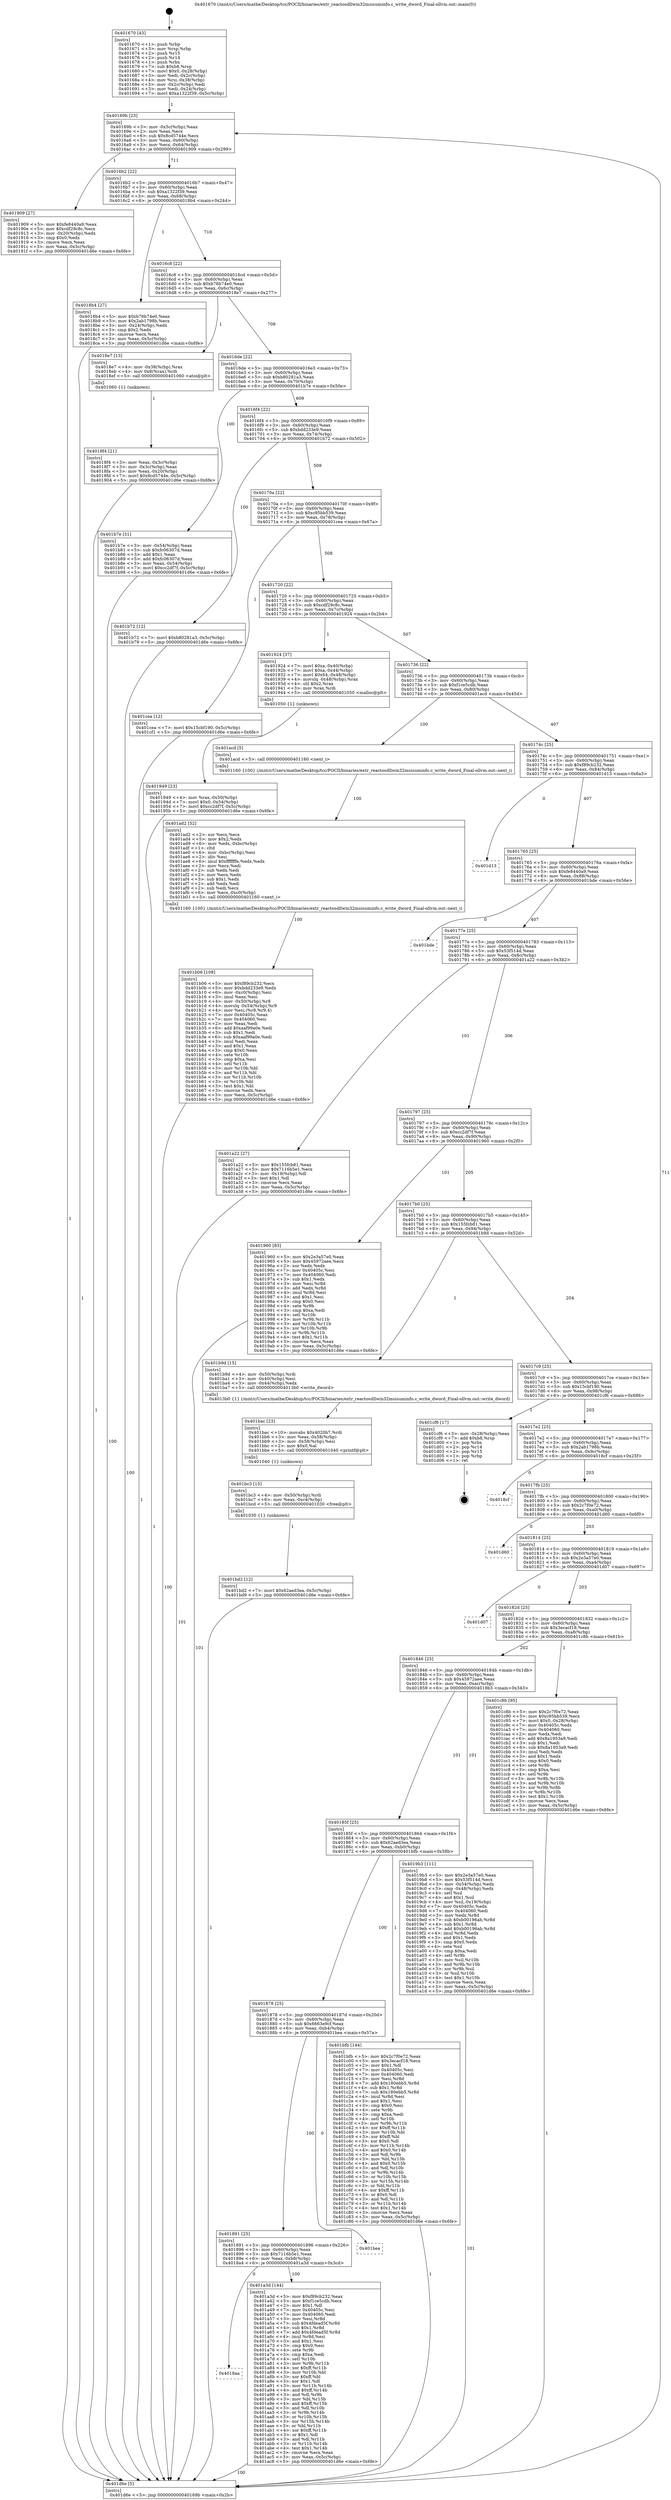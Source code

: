 digraph "0x401670" {
  label = "0x401670 (/mnt/c/Users/mathe/Desktop/tcc/POCII/binaries/extr_reactosdllwin32msisuminfo.c_write_dword_Final-ollvm.out::main(0))"
  labelloc = "t"
  node[shape=record]

  Entry [label="",width=0.3,height=0.3,shape=circle,fillcolor=black,style=filled]
  "0x40169b" [label="{
     0x40169b [23]\l
     | [instrs]\l
     &nbsp;&nbsp;0x40169b \<+3\>: mov -0x5c(%rbp),%eax\l
     &nbsp;&nbsp;0x40169e \<+2\>: mov %eax,%ecx\l
     &nbsp;&nbsp;0x4016a0 \<+6\>: sub $0x8cd5744e,%ecx\l
     &nbsp;&nbsp;0x4016a6 \<+3\>: mov %eax,-0x60(%rbp)\l
     &nbsp;&nbsp;0x4016a9 \<+3\>: mov %ecx,-0x64(%rbp)\l
     &nbsp;&nbsp;0x4016ac \<+6\>: je 0000000000401909 \<main+0x299\>\l
  }"]
  "0x401909" [label="{
     0x401909 [27]\l
     | [instrs]\l
     &nbsp;&nbsp;0x401909 \<+5\>: mov $0xfe8440a9,%eax\l
     &nbsp;&nbsp;0x40190e \<+5\>: mov $0xcdf29c8c,%ecx\l
     &nbsp;&nbsp;0x401913 \<+3\>: mov -0x20(%rbp),%edx\l
     &nbsp;&nbsp;0x401916 \<+3\>: cmp $0x0,%edx\l
     &nbsp;&nbsp;0x401919 \<+3\>: cmove %ecx,%eax\l
     &nbsp;&nbsp;0x40191c \<+3\>: mov %eax,-0x5c(%rbp)\l
     &nbsp;&nbsp;0x40191f \<+5\>: jmp 0000000000401d6e \<main+0x6fe\>\l
  }"]
  "0x4016b2" [label="{
     0x4016b2 [22]\l
     | [instrs]\l
     &nbsp;&nbsp;0x4016b2 \<+5\>: jmp 00000000004016b7 \<main+0x47\>\l
     &nbsp;&nbsp;0x4016b7 \<+3\>: mov -0x60(%rbp),%eax\l
     &nbsp;&nbsp;0x4016ba \<+5\>: sub $0xa1322f39,%eax\l
     &nbsp;&nbsp;0x4016bf \<+3\>: mov %eax,-0x68(%rbp)\l
     &nbsp;&nbsp;0x4016c2 \<+6\>: je 00000000004018b4 \<main+0x244\>\l
  }"]
  Exit [label="",width=0.3,height=0.3,shape=circle,fillcolor=black,style=filled,peripheries=2]
  "0x4018b4" [label="{
     0x4018b4 [27]\l
     | [instrs]\l
     &nbsp;&nbsp;0x4018b4 \<+5\>: mov $0xb76b74e0,%eax\l
     &nbsp;&nbsp;0x4018b9 \<+5\>: mov $0x2ab1798b,%ecx\l
     &nbsp;&nbsp;0x4018be \<+3\>: mov -0x24(%rbp),%edx\l
     &nbsp;&nbsp;0x4018c1 \<+3\>: cmp $0x2,%edx\l
     &nbsp;&nbsp;0x4018c4 \<+3\>: cmovne %ecx,%eax\l
     &nbsp;&nbsp;0x4018c7 \<+3\>: mov %eax,-0x5c(%rbp)\l
     &nbsp;&nbsp;0x4018ca \<+5\>: jmp 0000000000401d6e \<main+0x6fe\>\l
  }"]
  "0x4016c8" [label="{
     0x4016c8 [22]\l
     | [instrs]\l
     &nbsp;&nbsp;0x4016c8 \<+5\>: jmp 00000000004016cd \<main+0x5d\>\l
     &nbsp;&nbsp;0x4016cd \<+3\>: mov -0x60(%rbp),%eax\l
     &nbsp;&nbsp;0x4016d0 \<+5\>: sub $0xb76b74e0,%eax\l
     &nbsp;&nbsp;0x4016d5 \<+3\>: mov %eax,-0x6c(%rbp)\l
     &nbsp;&nbsp;0x4016d8 \<+6\>: je 00000000004018e7 \<main+0x277\>\l
  }"]
  "0x401d6e" [label="{
     0x401d6e [5]\l
     | [instrs]\l
     &nbsp;&nbsp;0x401d6e \<+5\>: jmp 000000000040169b \<main+0x2b\>\l
  }"]
  "0x401670" [label="{
     0x401670 [43]\l
     | [instrs]\l
     &nbsp;&nbsp;0x401670 \<+1\>: push %rbp\l
     &nbsp;&nbsp;0x401671 \<+3\>: mov %rsp,%rbp\l
     &nbsp;&nbsp;0x401674 \<+2\>: push %r15\l
     &nbsp;&nbsp;0x401676 \<+2\>: push %r14\l
     &nbsp;&nbsp;0x401678 \<+1\>: push %rbx\l
     &nbsp;&nbsp;0x401679 \<+7\>: sub $0xb8,%rsp\l
     &nbsp;&nbsp;0x401680 \<+7\>: movl $0x0,-0x28(%rbp)\l
     &nbsp;&nbsp;0x401687 \<+3\>: mov %edi,-0x2c(%rbp)\l
     &nbsp;&nbsp;0x40168a \<+4\>: mov %rsi,-0x38(%rbp)\l
     &nbsp;&nbsp;0x40168e \<+3\>: mov -0x2c(%rbp),%edi\l
     &nbsp;&nbsp;0x401691 \<+3\>: mov %edi,-0x24(%rbp)\l
     &nbsp;&nbsp;0x401694 \<+7\>: movl $0xa1322f39,-0x5c(%rbp)\l
  }"]
  "0x401bd2" [label="{
     0x401bd2 [12]\l
     | [instrs]\l
     &nbsp;&nbsp;0x401bd2 \<+7\>: movl $0x62aed3ea,-0x5c(%rbp)\l
     &nbsp;&nbsp;0x401bd9 \<+5\>: jmp 0000000000401d6e \<main+0x6fe\>\l
  }"]
  "0x4018e7" [label="{
     0x4018e7 [13]\l
     | [instrs]\l
     &nbsp;&nbsp;0x4018e7 \<+4\>: mov -0x38(%rbp),%rax\l
     &nbsp;&nbsp;0x4018eb \<+4\>: mov 0x8(%rax),%rdi\l
     &nbsp;&nbsp;0x4018ef \<+5\>: call 0000000000401060 \<atoi@plt\>\l
     | [calls]\l
     &nbsp;&nbsp;0x401060 \{1\} (unknown)\l
  }"]
  "0x4016de" [label="{
     0x4016de [22]\l
     | [instrs]\l
     &nbsp;&nbsp;0x4016de \<+5\>: jmp 00000000004016e3 \<main+0x73\>\l
     &nbsp;&nbsp;0x4016e3 \<+3\>: mov -0x60(%rbp),%eax\l
     &nbsp;&nbsp;0x4016e6 \<+5\>: sub $0xb80281a3,%eax\l
     &nbsp;&nbsp;0x4016eb \<+3\>: mov %eax,-0x70(%rbp)\l
     &nbsp;&nbsp;0x4016ee \<+6\>: je 0000000000401b7e \<main+0x50e\>\l
  }"]
  "0x4018f4" [label="{
     0x4018f4 [21]\l
     | [instrs]\l
     &nbsp;&nbsp;0x4018f4 \<+3\>: mov %eax,-0x3c(%rbp)\l
     &nbsp;&nbsp;0x4018f7 \<+3\>: mov -0x3c(%rbp),%eax\l
     &nbsp;&nbsp;0x4018fa \<+3\>: mov %eax,-0x20(%rbp)\l
     &nbsp;&nbsp;0x4018fd \<+7\>: movl $0x8cd5744e,-0x5c(%rbp)\l
     &nbsp;&nbsp;0x401904 \<+5\>: jmp 0000000000401d6e \<main+0x6fe\>\l
  }"]
  "0x401bc3" [label="{
     0x401bc3 [15]\l
     | [instrs]\l
     &nbsp;&nbsp;0x401bc3 \<+4\>: mov -0x50(%rbp),%rdi\l
     &nbsp;&nbsp;0x401bc7 \<+6\>: mov %eax,-0xc4(%rbp)\l
     &nbsp;&nbsp;0x401bcd \<+5\>: call 0000000000401030 \<free@plt\>\l
     | [calls]\l
     &nbsp;&nbsp;0x401030 \{1\} (unknown)\l
  }"]
  "0x401b7e" [label="{
     0x401b7e [31]\l
     | [instrs]\l
     &nbsp;&nbsp;0x401b7e \<+3\>: mov -0x54(%rbp),%eax\l
     &nbsp;&nbsp;0x401b81 \<+5\>: sub $0xfc06307d,%eax\l
     &nbsp;&nbsp;0x401b86 \<+3\>: add $0x1,%eax\l
     &nbsp;&nbsp;0x401b89 \<+5\>: add $0xfc06307d,%eax\l
     &nbsp;&nbsp;0x401b8e \<+3\>: mov %eax,-0x54(%rbp)\l
     &nbsp;&nbsp;0x401b91 \<+7\>: movl $0xcc2df7f,-0x5c(%rbp)\l
     &nbsp;&nbsp;0x401b98 \<+5\>: jmp 0000000000401d6e \<main+0x6fe\>\l
  }"]
  "0x4016f4" [label="{
     0x4016f4 [22]\l
     | [instrs]\l
     &nbsp;&nbsp;0x4016f4 \<+5\>: jmp 00000000004016f9 \<main+0x89\>\l
     &nbsp;&nbsp;0x4016f9 \<+3\>: mov -0x60(%rbp),%eax\l
     &nbsp;&nbsp;0x4016fc \<+5\>: sub $0xbdd233e9,%eax\l
     &nbsp;&nbsp;0x401701 \<+3\>: mov %eax,-0x74(%rbp)\l
     &nbsp;&nbsp;0x401704 \<+6\>: je 0000000000401b72 \<main+0x502\>\l
  }"]
  "0x401bac" [label="{
     0x401bac [23]\l
     | [instrs]\l
     &nbsp;&nbsp;0x401bac \<+10\>: movabs $0x4020b7,%rdi\l
     &nbsp;&nbsp;0x401bb6 \<+3\>: mov %eax,-0x58(%rbp)\l
     &nbsp;&nbsp;0x401bb9 \<+3\>: mov -0x58(%rbp),%esi\l
     &nbsp;&nbsp;0x401bbc \<+2\>: mov $0x0,%al\l
     &nbsp;&nbsp;0x401bbe \<+5\>: call 0000000000401040 \<printf@plt\>\l
     | [calls]\l
     &nbsp;&nbsp;0x401040 \{1\} (unknown)\l
  }"]
  "0x401b72" [label="{
     0x401b72 [12]\l
     | [instrs]\l
     &nbsp;&nbsp;0x401b72 \<+7\>: movl $0xb80281a3,-0x5c(%rbp)\l
     &nbsp;&nbsp;0x401b79 \<+5\>: jmp 0000000000401d6e \<main+0x6fe\>\l
  }"]
  "0x40170a" [label="{
     0x40170a [22]\l
     | [instrs]\l
     &nbsp;&nbsp;0x40170a \<+5\>: jmp 000000000040170f \<main+0x9f\>\l
     &nbsp;&nbsp;0x40170f \<+3\>: mov -0x60(%rbp),%eax\l
     &nbsp;&nbsp;0x401712 \<+5\>: sub $0xc95bb539,%eax\l
     &nbsp;&nbsp;0x401717 \<+3\>: mov %eax,-0x78(%rbp)\l
     &nbsp;&nbsp;0x40171a \<+6\>: je 0000000000401cea \<main+0x67a\>\l
  }"]
  "0x401b06" [label="{
     0x401b06 [108]\l
     | [instrs]\l
     &nbsp;&nbsp;0x401b06 \<+5\>: mov $0xf89cb232,%ecx\l
     &nbsp;&nbsp;0x401b0b \<+5\>: mov $0xbdd233e9,%edx\l
     &nbsp;&nbsp;0x401b10 \<+6\>: mov -0xc0(%rbp),%esi\l
     &nbsp;&nbsp;0x401b16 \<+3\>: imul %eax,%esi\l
     &nbsp;&nbsp;0x401b19 \<+4\>: mov -0x50(%rbp),%r8\l
     &nbsp;&nbsp;0x401b1d \<+4\>: movslq -0x54(%rbp),%r9\l
     &nbsp;&nbsp;0x401b21 \<+4\>: mov %esi,(%r8,%r9,4)\l
     &nbsp;&nbsp;0x401b25 \<+7\>: mov 0x40405c,%eax\l
     &nbsp;&nbsp;0x401b2c \<+7\>: mov 0x404060,%esi\l
     &nbsp;&nbsp;0x401b33 \<+2\>: mov %eax,%edi\l
     &nbsp;&nbsp;0x401b35 \<+6\>: add $0xaaf99a0e,%edi\l
     &nbsp;&nbsp;0x401b3b \<+3\>: sub $0x1,%edi\l
     &nbsp;&nbsp;0x401b3e \<+6\>: sub $0xaaf99a0e,%edi\l
     &nbsp;&nbsp;0x401b44 \<+3\>: imul %edi,%eax\l
     &nbsp;&nbsp;0x401b47 \<+3\>: and $0x1,%eax\l
     &nbsp;&nbsp;0x401b4a \<+3\>: cmp $0x0,%eax\l
     &nbsp;&nbsp;0x401b4d \<+4\>: sete %r10b\l
     &nbsp;&nbsp;0x401b51 \<+3\>: cmp $0xa,%esi\l
     &nbsp;&nbsp;0x401b54 \<+4\>: setl %r11b\l
     &nbsp;&nbsp;0x401b58 \<+3\>: mov %r10b,%bl\l
     &nbsp;&nbsp;0x401b5b \<+3\>: and %r11b,%bl\l
     &nbsp;&nbsp;0x401b5e \<+3\>: xor %r11b,%r10b\l
     &nbsp;&nbsp;0x401b61 \<+3\>: or %r10b,%bl\l
     &nbsp;&nbsp;0x401b64 \<+3\>: test $0x1,%bl\l
     &nbsp;&nbsp;0x401b67 \<+3\>: cmovne %edx,%ecx\l
     &nbsp;&nbsp;0x401b6a \<+3\>: mov %ecx,-0x5c(%rbp)\l
     &nbsp;&nbsp;0x401b6d \<+5\>: jmp 0000000000401d6e \<main+0x6fe\>\l
  }"]
  "0x401cea" [label="{
     0x401cea [12]\l
     | [instrs]\l
     &nbsp;&nbsp;0x401cea \<+7\>: movl $0x15cbf190,-0x5c(%rbp)\l
     &nbsp;&nbsp;0x401cf1 \<+5\>: jmp 0000000000401d6e \<main+0x6fe\>\l
  }"]
  "0x401720" [label="{
     0x401720 [22]\l
     | [instrs]\l
     &nbsp;&nbsp;0x401720 \<+5\>: jmp 0000000000401725 \<main+0xb5\>\l
     &nbsp;&nbsp;0x401725 \<+3\>: mov -0x60(%rbp),%eax\l
     &nbsp;&nbsp;0x401728 \<+5\>: sub $0xcdf29c8c,%eax\l
     &nbsp;&nbsp;0x40172d \<+3\>: mov %eax,-0x7c(%rbp)\l
     &nbsp;&nbsp;0x401730 \<+6\>: je 0000000000401924 \<main+0x2b4\>\l
  }"]
  "0x401ad2" [label="{
     0x401ad2 [52]\l
     | [instrs]\l
     &nbsp;&nbsp;0x401ad2 \<+2\>: xor %ecx,%ecx\l
     &nbsp;&nbsp;0x401ad4 \<+5\>: mov $0x2,%edx\l
     &nbsp;&nbsp;0x401ad9 \<+6\>: mov %edx,-0xbc(%rbp)\l
     &nbsp;&nbsp;0x401adf \<+1\>: cltd\l
     &nbsp;&nbsp;0x401ae0 \<+6\>: mov -0xbc(%rbp),%esi\l
     &nbsp;&nbsp;0x401ae6 \<+2\>: idiv %esi\l
     &nbsp;&nbsp;0x401ae8 \<+6\>: imul $0xfffffffe,%edx,%edx\l
     &nbsp;&nbsp;0x401aee \<+2\>: mov %ecx,%edi\l
     &nbsp;&nbsp;0x401af0 \<+2\>: sub %edx,%edi\l
     &nbsp;&nbsp;0x401af2 \<+2\>: mov %ecx,%edx\l
     &nbsp;&nbsp;0x401af4 \<+3\>: sub $0x1,%edx\l
     &nbsp;&nbsp;0x401af7 \<+2\>: add %edx,%edi\l
     &nbsp;&nbsp;0x401af9 \<+2\>: sub %edi,%ecx\l
     &nbsp;&nbsp;0x401afb \<+6\>: mov %ecx,-0xc0(%rbp)\l
     &nbsp;&nbsp;0x401b01 \<+5\>: call 0000000000401160 \<next_i\>\l
     | [calls]\l
     &nbsp;&nbsp;0x401160 \{100\} (/mnt/c/Users/mathe/Desktop/tcc/POCII/binaries/extr_reactosdllwin32msisuminfo.c_write_dword_Final-ollvm.out::next_i)\l
  }"]
  "0x401924" [label="{
     0x401924 [37]\l
     | [instrs]\l
     &nbsp;&nbsp;0x401924 \<+7\>: movl $0xa,-0x40(%rbp)\l
     &nbsp;&nbsp;0x40192b \<+7\>: movl $0xa,-0x44(%rbp)\l
     &nbsp;&nbsp;0x401932 \<+7\>: movl $0x64,-0x48(%rbp)\l
     &nbsp;&nbsp;0x401939 \<+4\>: movslq -0x48(%rbp),%rax\l
     &nbsp;&nbsp;0x40193d \<+4\>: shl $0x2,%rax\l
     &nbsp;&nbsp;0x401941 \<+3\>: mov %rax,%rdi\l
     &nbsp;&nbsp;0x401944 \<+5\>: call 0000000000401050 \<malloc@plt\>\l
     | [calls]\l
     &nbsp;&nbsp;0x401050 \{1\} (unknown)\l
  }"]
  "0x401736" [label="{
     0x401736 [22]\l
     | [instrs]\l
     &nbsp;&nbsp;0x401736 \<+5\>: jmp 000000000040173b \<main+0xcb\>\l
     &nbsp;&nbsp;0x40173b \<+3\>: mov -0x60(%rbp),%eax\l
     &nbsp;&nbsp;0x40173e \<+5\>: sub $0xf1ce5cdb,%eax\l
     &nbsp;&nbsp;0x401743 \<+3\>: mov %eax,-0x80(%rbp)\l
     &nbsp;&nbsp;0x401746 \<+6\>: je 0000000000401acd \<main+0x45d\>\l
  }"]
  "0x401949" [label="{
     0x401949 [23]\l
     | [instrs]\l
     &nbsp;&nbsp;0x401949 \<+4\>: mov %rax,-0x50(%rbp)\l
     &nbsp;&nbsp;0x40194d \<+7\>: movl $0x0,-0x54(%rbp)\l
     &nbsp;&nbsp;0x401954 \<+7\>: movl $0xcc2df7f,-0x5c(%rbp)\l
     &nbsp;&nbsp;0x40195b \<+5\>: jmp 0000000000401d6e \<main+0x6fe\>\l
  }"]
  "0x4018aa" [label="{
     0x4018aa\l
  }", style=dashed]
  "0x401acd" [label="{
     0x401acd [5]\l
     | [instrs]\l
     &nbsp;&nbsp;0x401acd \<+5\>: call 0000000000401160 \<next_i\>\l
     | [calls]\l
     &nbsp;&nbsp;0x401160 \{100\} (/mnt/c/Users/mathe/Desktop/tcc/POCII/binaries/extr_reactosdllwin32msisuminfo.c_write_dword_Final-ollvm.out::next_i)\l
  }"]
  "0x40174c" [label="{
     0x40174c [25]\l
     | [instrs]\l
     &nbsp;&nbsp;0x40174c \<+5\>: jmp 0000000000401751 \<main+0xe1\>\l
     &nbsp;&nbsp;0x401751 \<+3\>: mov -0x60(%rbp),%eax\l
     &nbsp;&nbsp;0x401754 \<+5\>: sub $0xf89cb232,%eax\l
     &nbsp;&nbsp;0x401759 \<+6\>: mov %eax,-0x84(%rbp)\l
     &nbsp;&nbsp;0x40175f \<+6\>: je 0000000000401d13 \<main+0x6a3\>\l
  }"]
  "0x401a3d" [label="{
     0x401a3d [144]\l
     | [instrs]\l
     &nbsp;&nbsp;0x401a3d \<+5\>: mov $0xf89cb232,%eax\l
     &nbsp;&nbsp;0x401a42 \<+5\>: mov $0xf1ce5cdb,%ecx\l
     &nbsp;&nbsp;0x401a47 \<+2\>: mov $0x1,%dl\l
     &nbsp;&nbsp;0x401a49 \<+7\>: mov 0x40405c,%esi\l
     &nbsp;&nbsp;0x401a50 \<+7\>: mov 0x404060,%edi\l
     &nbsp;&nbsp;0x401a57 \<+3\>: mov %esi,%r8d\l
     &nbsp;&nbsp;0x401a5a \<+7\>: sub $0x4fdead5f,%r8d\l
     &nbsp;&nbsp;0x401a61 \<+4\>: sub $0x1,%r8d\l
     &nbsp;&nbsp;0x401a65 \<+7\>: add $0x4fdead5f,%r8d\l
     &nbsp;&nbsp;0x401a6c \<+4\>: imul %r8d,%esi\l
     &nbsp;&nbsp;0x401a70 \<+3\>: and $0x1,%esi\l
     &nbsp;&nbsp;0x401a73 \<+3\>: cmp $0x0,%esi\l
     &nbsp;&nbsp;0x401a76 \<+4\>: sete %r9b\l
     &nbsp;&nbsp;0x401a7a \<+3\>: cmp $0xa,%edi\l
     &nbsp;&nbsp;0x401a7d \<+4\>: setl %r10b\l
     &nbsp;&nbsp;0x401a81 \<+3\>: mov %r9b,%r11b\l
     &nbsp;&nbsp;0x401a84 \<+4\>: xor $0xff,%r11b\l
     &nbsp;&nbsp;0x401a88 \<+3\>: mov %r10b,%bl\l
     &nbsp;&nbsp;0x401a8b \<+3\>: xor $0xff,%bl\l
     &nbsp;&nbsp;0x401a8e \<+3\>: xor $0x1,%dl\l
     &nbsp;&nbsp;0x401a91 \<+3\>: mov %r11b,%r14b\l
     &nbsp;&nbsp;0x401a94 \<+4\>: and $0xff,%r14b\l
     &nbsp;&nbsp;0x401a98 \<+3\>: and %dl,%r9b\l
     &nbsp;&nbsp;0x401a9b \<+3\>: mov %bl,%r15b\l
     &nbsp;&nbsp;0x401a9e \<+4\>: and $0xff,%r15b\l
     &nbsp;&nbsp;0x401aa2 \<+3\>: and %dl,%r10b\l
     &nbsp;&nbsp;0x401aa5 \<+3\>: or %r9b,%r14b\l
     &nbsp;&nbsp;0x401aa8 \<+3\>: or %r10b,%r15b\l
     &nbsp;&nbsp;0x401aab \<+3\>: xor %r15b,%r14b\l
     &nbsp;&nbsp;0x401aae \<+3\>: or %bl,%r11b\l
     &nbsp;&nbsp;0x401ab1 \<+4\>: xor $0xff,%r11b\l
     &nbsp;&nbsp;0x401ab5 \<+3\>: or $0x1,%dl\l
     &nbsp;&nbsp;0x401ab8 \<+3\>: and %dl,%r11b\l
     &nbsp;&nbsp;0x401abb \<+3\>: or %r11b,%r14b\l
     &nbsp;&nbsp;0x401abe \<+4\>: test $0x1,%r14b\l
     &nbsp;&nbsp;0x401ac2 \<+3\>: cmovne %ecx,%eax\l
     &nbsp;&nbsp;0x401ac5 \<+3\>: mov %eax,-0x5c(%rbp)\l
     &nbsp;&nbsp;0x401ac8 \<+5\>: jmp 0000000000401d6e \<main+0x6fe\>\l
  }"]
  "0x401d13" [label="{
     0x401d13\l
  }", style=dashed]
  "0x401765" [label="{
     0x401765 [25]\l
     | [instrs]\l
     &nbsp;&nbsp;0x401765 \<+5\>: jmp 000000000040176a \<main+0xfa\>\l
     &nbsp;&nbsp;0x40176a \<+3\>: mov -0x60(%rbp),%eax\l
     &nbsp;&nbsp;0x40176d \<+5\>: sub $0xfe8440a9,%eax\l
     &nbsp;&nbsp;0x401772 \<+6\>: mov %eax,-0x88(%rbp)\l
     &nbsp;&nbsp;0x401778 \<+6\>: je 0000000000401bde \<main+0x56e\>\l
  }"]
  "0x401891" [label="{
     0x401891 [25]\l
     | [instrs]\l
     &nbsp;&nbsp;0x401891 \<+5\>: jmp 0000000000401896 \<main+0x226\>\l
     &nbsp;&nbsp;0x401896 \<+3\>: mov -0x60(%rbp),%eax\l
     &nbsp;&nbsp;0x401899 \<+5\>: sub $0x7116b5e1,%eax\l
     &nbsp;&nbsp;0x40189e \<+6\>: mov %eax,-0xb8(%rbp)\l
     &nbsp;&nbsp;0x4018a4 \<+6\>: je 0000000000401a3d \<main+0x3cd\>\l
  }"]
  "0x401bde" [label="{
     0x401bde\l
  }", style=dashed]
  "0x40177e" [label="{
     0x40177e [25]\l
     | [instrs]\l
     &nbsp;&nbsp;0x40177e \<+5\>: jmp 0000000000401783 \<main+0x113\>\l
     &nbsp;&nbsp;0x401783 \<+3\>: mov -0x60(%rbp),%eax\l
     &nbsp;&nbsp;0x401786 \<+5\>: sub $0x53f514d,%eax\l
     &nbsp;&nbsp;0x40178b \<+6\>: mov %eax,-0x8c(%rbp)\l
     &nbsp;&nbsp;0x401791 \<+6\>: je 0000000000401a22 \<main+0x3b2\>\l
  }"]
  "0x401bea" [label="{
     0x401bea\l
  }", style=dashed]
  "0x401a22" [label="{
     0x401a22 [27]\l
     | [instrs]\l
     &nbsp;&nbsp;0x401a22 \<+5\>: mov $0x155fcb81,%eax\l
     &nbsp;&nbsp;0x401a27 \<+5\>: mov $0x7116b5e1,%ecx\l
     &nbsp;&nbsp;0x401a2c \<+3\>: mov -0x19(%rbp),%dl\l
     &nbsp;&nbsp;0x401a2f \<+3\>: test $0x1,%dl\l
     &nbsp;&nbsp;0x401a32 \<+3\>: cmovne %ecx,%eax\l
     &nbsp;&nbsp;0x401a35 \<+3\>: mov %eax,-0x5c(%rbp)\l
     &nbsp;&nbsp;0x401a38 \<+5\>: jmp 0000000000401d6e \<main+0x6fe\>\l
  }"]
  "0x401797" [label="{
     0x401797 [25]\l
     | [instrs]\l
     &nbsp;&nbsp;0x401797 \<+5\>: jmp 000000000040179c \<main+0x12c\>\l
     &nbsp;&nbsp;0x40179c \<+3\>: mov -0x60(%rbp),%eax\l
     &nbsp;&nbsp;0x40179f \<+5\>: sub $0xcc2df7f,%eax\l
     &nbsp;&nbsp;0x4017a4 \<+6\>: mov %eax,-0x90(%rbp)\l
     &nbsp;&nbsp;0x4017aa \<+6\>: je 0000000000401960 \<main+0x2f0\>\l
  }"]
  "0x401878" [label="{
     0x401878 [25]\l
     | [instrs]\l
     &nbsp;&nbsp;0x401878 \<+5\>: jmp 000000000040187d \<main+0x20d\>\l
     &nbsp;&nbsp;0x40187d \<+3\>: mov -0x60(%rbp),%eax\l
     &nbsp;&nbsp;0x401880 \<+5\>: sub $0x6663e9cf,%eax\l
     &nbsp;&nbsp;0x401885 \<+6\>: mov %eax,-0xb4(%rbp)\l
     &nbsp;&nbsp;0x40188b \<+6\>: je 0000000000401bea \<main+0x57a\>\l
  }"]
  "0x401960" [label="{
     0x401960 [83]\l
     | [instrs]\l
     &nbsp;&nbsp;0x401960 \<+5\>: mov $0x2e3a57e0,%eax\l
     &nbsp;&nbsp;0x401965 \<+5\>: mov $0x45972aee,%ecx\l
     &nbsp;&nbsp;0x40196a \<+2\>: xor %edx,%edx\l
     &nbsp;&nbsp;0x40196c \<+7\>: mov 0x40405c,%esi\l
     &nbsp;&nbsp;0x401973 \<+7\>: mov 0x404060,%edi\l
     &nbsp;&nbsp;0x40197a \<+3\>: sub $0x1,%edx\l
     &nbsp;&nbsp;0x40197d \<+3\>: mov %esi,%r8d\l
     &nbsp;&nbsp;0x401980 \<+3\>: add %edx,%r8d\l
     &nbsp;&nbsp;0x401983 \<+4\>: imul %r8d,%esi\l
     &nbsp;&nbsp;0x401987 \<+3\>: and $0x1,%esi\l
     &nbsp;&nbsp;0x40198a \<+3\>: cmp $0x0,%esi\l
     &nbsp;&nbsp;0x40198d \<+4\>: sete %r9b\l
     &nbsp;&nbsp;0x401991 \<+3\>: cmp $0xa,%edi\l
     &nbsp;&nbsp;0x401994 \<+4\>: setl %r10b\l
     &nbsp;&nbsp;0x401998 \<+3\>: mov %r9b,%r11b\l
     &nbsp;&nbsp;0x40199b \<+3\>: and %r10b,%r11b\l
     &nbsp;&nbsp;0x40199e \<+3\>: xor %r10b,%r9b\l
     &nbsp;&nbsp;0x4019a1 \<+3\>: or %r9b,%r11b\l
     &nbsp;&nbsp;0x4019a4 \<+4\>: test $0x1,%r11b\l
     &nbsp;&nbsp;0x4019a8 \<+3\>: cmovne %ecx,%eax\l
     &nbsp;&nbsp;0x4019ab \<+3\>: mov %eax,-0x5c(%rbp)\l
     &nbsp;&nbsp;0x4019ae \<+5\>: jmp 0000000000401d6e \<main+0x6fe\>\l
  }"]
  "0x4017b0" [label="{
     0x4017b0 [25]\l
     | [instrs]\l
     &nbsp;&nbsp;0x4017b0 \<+5\>: jmp 00000000004017b5 \<main+0x145\>\l
     &nbsp;&nbsp;0x4017b5 \<+3\>: mov -0x60(%rbp),%eax\l
     &nbsp;&nbsp;0x4017b8 \<+5\>: sub $0x155fcb81,%eax\l
     &nbsp;&nbsp;0x4017bd \<+6\>: mov %eax,-0x94(%rbp)\l
     &nbsp;&nbsp;0x4017c3 \<+6\>: je 0000000000401b9d \<main+0x52d\>\l
  }"]
  "0x401bfb" [label="{
     0x401bfb [144]\l
     | [instrs]\l
     &nbsp;&nbsp;0x401bfb \<+5\>: mov $0x2c7f0e72,%eax\l
     &nbsp;&nbsp;0x401c00 \<+5\>: mov $0x3ecacf18,%ecx\l
     &nbsp;&nbsp;0x401c05 \<+2\>: mov $0x1,%dl\l
     &nbsp;&nbsp;0x401c07 \<+7\>: mov 0x40405c,%esi\l
     &nbsp;&nbsp;0x401c0e \<+7\>: mov 0x404060,%edi\l
     &nbsp;&nbsp;0x401c15 \<+3\>: mov %esi,%r8d\l
     &nbsp;&nbsp;0x401c18 \<+7\>: add $0x180ebb5,%r8d\l
     &nbsp;&nbsp;0x401c1f \<+4\>: sub $0x1,%r8d\l
     &nbsp;&nbsp;0x401c23 \<+7\>: sub $0x180ebb5,%r8d\l
     &nbsp;&nbsp;0x401c2a \<+4\>: imul %r8d,%esi\l
     &nbsp;&nbsp;0x401c2e \<+3\>: and $0x1,%esi\l
     &nbsp;&nbsp;0x401c31 \<+3\>: cmp $0x0,%esi\l
     &nbsp;&nbsp;0x401c34 \<+4\>: sete %r9b\l
     &nbsp;&nbsp;0x401c38 \<+3\>: cmp $0xa,%edi\l
     &nbsp;&nbsp;0x401c3b \<+4\>: setl %r10b\l
     &nbsp;&nbsp;0x401c3f \<+3\>: mov %r9b,%r11b\l
     &nbsp;&nbsp;0x401c42 \<+4\>: xor $0xff,%r11b\l
     &nbsp;&nbsp;0x401c46 \<+3\>: mov %r10b,%bl\l
     &nbsp;&nbsp;0x401c49 \<+3\>: xor $0xff,%bl\l
     &nbsp;&nbsp;0x401c4c \<+3\>: xor $0x0,%dl\l
     &nbsp;&nbsp;0x401c4f \<+3\>: mov %r11b,%r14b\l
     &nbsp;&nbsp;0x401c52 \<+4\>: and $0x0,%r14b\l
     &nbsp;&nbsp;0x401c56 \<+3\>: and %dl,%r9b\l
     &nbsp;&nbsp;0x401c59 \<+3\>: mov %bl,%r15b\l
     &nbsp;&nbsp;0x401c5c \<+4\>: and $0x0,%r15b\l
     &nbsp;&nbsp;0x401c60 \<+3\>: and %dl,%r10b\l
     &nbsp;&nbsp;0x401c63 \<+3\>: or %r9b,%r14b\l
     &nbsp;&nbsp;0x401c66 \<+3\>: or %r10b,%r15b\l
     &nbsp;&nbsp;0x401c69 \<+3\>: xor %r15b,%r14b\l
     &nbsp;&nbsp;0x401c6c \<+3\>: or %bl,%r11b\l
     &nbsp;&nbsp;0x401c6f \<+4\>: xor $0xff,%r11b\l
     &nbsp;&nbsp;0x401c73 \<+3\>: or $0x0,%dl\l
     &nbsp;&nbsp;0x401c76 \<+3\>: and %dl,%r11b\l
     &nbsp;&nbsp;0x401c79 \<+3\>: or %r11b,%r14b\l
     &nbsp;&nbsp;0x401c7c \<+4\>: test $0x1,%r14b\l
     &nbsp;&nbsp;0x401c80 \<+3\>: cmovne %ecx,%eax\l
     &nbsp;&nbsp;0x401c83 \<+3\>: mov %eax,-0x5c(%rbp)\l
     &nbsp;&nbsp;0x401c86 \<+5\>: jmp 0000000000401d6e \<main+0x6fe\>\l
  }"]
  "0x401b9d" [label="{
     0x401b9d [15]\l
     | [instrs]\l
     &nbsp;&nbsp;0x401b9d \<+4\>: mov -0x50(%rbp),%rdi\l
     &nbsp;&nbsp;0x401ba1 \<+3\>: mov -0x40(%rbp),%esi\l
     &nbsp;&nbsp;0x401ba4 \<+3\>: mov -0x44(%rbp),%edx\l
     &nbsp;&nbsp;0x401ba7 \<+5\>: call 00000000004013b0 \<write_dword\>\l
     | [calls]\l
     &nbsp;&nbsp;0x4013b0 \{1\} (/mnt/c/Users/mathe/Desktop/tcc/POCII/binaries/extr_reactosdllwin32msisuminfo.c_write_dword_Final-ollvm.out::write_dword)\l
  }"]
  "0x4017c9" [label="{
     0x4017c9 [25]\l
     | [instrs]\l
     &nbsp;&nbsp;0x4017c9 \<+5\>: jmp 00000000004017ce \<main+0x15e\>\l
     &nbsp;&nbsp;0x4017ce \<+3\>: mov -0x60(%rbp),%eax\l
     &nbsp;&nbsp;0x4017d1 \<+5\>: sub $0x15cbf190,%eax\l
     &nbsp;&nbsp;0x4017d6 \<+6\>: mov %eax,-0x98(%rbp)\l
     &nbsp;&nbsp;0x4017dc \<+6\>: je 0000000000401cf6 \<main+0x686\>\l
  }"]
  "0x40185f" [label="{
     0x40185f [25]\l
     | [instrs]\l
     &nbsp;&nbsp;0x40185f \<+5\>: jmp 0000000000401864 \<main+0x1f4\>\l
     &nbsp;&nbsp;0x401864 \<+3\>: mov -0x60(%rbp),%eax\l
     &nbsp;&nbsp;0x401867 \<+5\>: sub $0x62aed3ea,%eax\l
     &nbsp;&nbsp;0x40186c \<+6\>: mov %eax,-0xb0(%rbp)\l
     &nbsp;&nbsp;0x401872 \<+6\>: je 0000000000401bfb \<main+0x58b\>\l
  }"]
  "0x401cf6" [label="{
     0x401cf6 [17]\l
     | [instrs]\l
     &nbsp;&nbsp;0x401cf6 \<+3\>: mov -0x28(%rbp),%eax\l
     &nbsp;&nbsp;0x401cf9 \<+7\>: add $0xb8,%rsp\l
     &nbsp;&nbsp;0x401d00 \<+1\>: pop %rbx\l
     &nbsp;&nbsp;0x401d01 \<+2\>: pop %r14\l
     &nbsp;&nbsp;0x401d03 \<+2\>: pop %r15\l
     &nbsp;&nbsp;0x401d05 \<+1\>: pop %rbp\l
     &nbsp;&nbsp;0x401d06 \<+1\>: ret\l
  }"]
  "0x4017e2" [label="{
     0x4017e2 [25]\l
     | [instrs]\l
     &nbsp;&nbsp;0x4017e2 \<+5\>: jmp 00000000004017e7 \<main+0x177\>\l
     &nbsp;&nbsp;0x4017e7 \<+3\>: mov -0x60(%rbp),%eax\l
     &nbsp;&nbsp;0x4017ea \<+5\>: sub $0x2ab1798b,%eax\l
     &nbsp;&nbsp;0x4017ef \<+6\>: mov %eax,-0x9c(%rbp)\l
     &nbsp;&nbsp;0x4017f5 \<+6\>: je 00000000004018cf \<main+0x25f\>\l
  }"]
  "0x4019b3" [label="{
     0x4019b3 [111]\l
     | [instrs]\l
     &nbsp;&nbsp;0x4019b3 \<+5\>: mov $0x2e3a57e0,%eax\l
     &nbsp;&nbsp;0x4019b8 \<+5\>: mov $0x53f514d,%ecx\l
     &nbsp;&nbsp;0x4019bd \<+3\>: mov -0x54(%rbp),%edx\l
     &nbsp;&nbsp;0x4019c0 \<+3\>: cmp -0x48(%rbp),%edx\l
     &nbsp;&nbsp;0x4019c3 \<+4\>: setl %sil\l
     &nbsp;&nbsp;0x4019c7 \<+4\>: and $0x1,%sil\l
     &nbsp;&nbsp;0x4019cb \<+4\>: mov %sil,-0x19(%rbp)\l
     &nbsp;&nbsp;0x4019cf \<+7\>: mov 0x40405c,%edx\l
     &nbsp;&nbsp;0x4019d6 \<+7\>: mov 0x404060,%edi\l
     &nbsp;&nbsp;0x4019dd \<+3\>: mov %edx,%r8d\l
     &nbsp;&nbsp;0x4019e0 \<+7\>: sub $0xb00196ab,%r8d\l
     &nbsp;&nbsp;0x4019e7 \<+4\>: sub $0x1,%r8d\l
     &nbsp;&nbsp;0x4019eb \<+7\>: add $0xb00196ab,%r8d\l
     &nbsp;&nbsp;0x4019f2 \<+4\>: imul %r8d,%edx\l
     &nbsp;&nbsp;0x4019f6 \<+3\>: and $0x1,%edx\l
     &nbsp;&nbsp;0x4019f9 \<+3\>: cmp $0x0,%edx\l
     &nbsp;&nbsp;0x4019fc \<+4\>: sete %sil\l
     &nbsp;&nbsp;0x401a00 \<+3\>: cmp $0xa,%edi\l
     &nbsp;&nbsp;0x401a03 \<+4\>: setl %r9b\l
     &nbsp;&nbsp;0x401a07 \<+3\>: mov %sil,%r10b\l
     &nbsp;&nbsp;0x401a0a \<+3\>: and %r9b,%r10b\l
     &nbsp;&nbsp;0x401a0d \<+3\>: xor %r9b,%sil\l
     &nbsp;&nbsp;0x401a10 \<+3\>: or %sil,%r10b\l
     &nbsp;&nbsp;0x401a13 \<+4\>: test $0x1,%r10b\l
     &nbsp;&nbsp;0x401a17 \<+3\>: cmovne %ecx,%eax\l
     &nbsp;&nbsp;0x401a1a \<+3\>: mov %eax,-0x5c(%rbp)\l
     &nbsp;&nbsp;0x401a1d \<+5\>: jmp 0000000000401d6e \<main+0x6fe\>\l
  }"]
  "0x4018cf" [label="{
     0x4018cf\l
  }", style=dashed]
  "0x4017fb" [label="{
     0x4017fb [25]\l
     | [instrs]\l
     &nbsp;&nbsp;0x4017fb \<+5\>: jmp 0000000000401800 \<main+0x190\>\l
     &nbsp;&nbsp;0x401800 \<+3\>: mov -0x60(%rbp),%eax\l
     &nbsp;&nbsp;0x401803 \<+5\>: sub $0x2c7f0e72,%eax\l
     &nbsp;&nbsp;0x401808 \<+6\>: mov %eax,-0xa0(%rbp)\l
     &nbsp;&nbsp;0x40180e \<+6\>: je 0000000000401d60 \<main+0x6f0\>\l
  }"]
  "0x401846" [label="{
     0x401846 [25]\l
     | [instrs]\l
     &nbsp;&nbsp;0x401846 \<+5\>: jmp 000000000040184b \<main+0x1db\>\l
     &nbsp;&nbsp;0x40184b \<+3\>: mov -0x60(%rbp),%eax\l
     &nbsp;&nbsp;0x40184e \<+5\>: sub $0x45972aee,%eax\l
     &nbsp;&nbsp;0x401853 \<+6\>: mov %eax,-0xac(%rbp)\l
     &nbsp;&nbsp;0x401859 \<+6\>: je 00000000004019b3 \<main+0x343\>\l
  }"]
  "0x401d60" [label="{
     0x401d60\l
  }", style=dashed]
  "0x401814" [label="{
     0x401814 [25]\l
     | [instrs]\l
     &nbsp;&nbsp;0x401814 \<+5\>: jmp 0000000000401819 \<main+0x1a9\>\l
     &nbsp;&nbsp;0x401819 \<+3\>: mov -0x60(%rbp),%eax\l
     &nbsp;&nbsp;0x40181c \<+5\>: sub $0x2e3a57e0,%eax\l
     &nbsp;&nbsp;0x401821 \<+6\>: mov %eax,-0xa4(%rbp)\l
     &nbsp;&nbsp;0x401827 \<+6\>: je 0000000000401d07 \<main+0x697\>\l
  }"]
  "0x401c8b" [label="{
     0x401c8b [95]\l
     | [instrs]\l
     &nbsp;&nbsp;0x401c8b \<+5\>: mov $0x2c7f0e72,%eax\l
     &nbsp;&nbsp;0x401c90 \<+5\>: mov $0xc95bb539,%ecx\l
     &nbsp;&nbsp;0x401c95 \<+7\>: movl $0x0,-0x28(%rbp)\l
     &nbsp;&nbsp;0x401c9c \<+7\>: mov 0x40405c,%edx\l
     &nbsp;&nbsp;0x401ca3 \<+7\>: mov 0x404060,%esi\l
     &nbsp;&nbsp;0x401caa \<+2\>: mov %edx,%edi\l
     &nbsp;&nbsp;0x401cac \<+6\>: add $0x8a1953a9,%edi\l
     &nbsp;&nbsp;0x401cb2 \<+3\>: sub $0x1,%edi\l
     &nbsp;&nbsp;0x401cb5 \<+6\>: sub $0x8a1953a9,%edi\l
     &nbsp;&nbsp;0x401cbb \<+3\>: imul %edi,%edx\l
     &nbsp;&nbsp;0x401cbe \<+3\>: and $0x1,%edx\l
     &nbsp;&nbsp;0x401cc1 \<+3\>: cmp $0x0,%edx\l
     &nbsp;&nbsp;0x401cc4 \<+4\>: sete %r8b\l
     &nbsp;&nbsp;0x401cc8 \<+3\>: cmp $0xa,%esi\l
     &nbsp;&nbsp;0x401ccb \<+4\>: setl %r9b\l
     &nbsp;&nbsp;0x401ccf \<+3\>: mov %r8b,%r10b\l
     &nbsp;&nbsp;0x401cd2 \<+3\>: and %r9b,%r10b\l
     &nbsp;&nbsp;0x401cd5 \<+3\>: xor %r9b,%r8b\l
     &nbsp;&nbsp;0x401cd8 \<+3\>: or %r8b,%r10b\l
     &nbsp;&nbsp;0x401cdb \<+4\>: test $0x1,%r10b\l
     &nbsp;&nbsp;0x401cdf \<+3\>: cmovne %ecx,%eax\l
     &nbsp;&nbsp;0x401ce2 \<+3\>: mov %eax,-0x5c(%rbp)\l
     &nbsp;&nbsp;0x401ce5 \<+5\>: jmp 0000000000401d6e \<main+0x6fe\>\l
  }"]
  "0x401d07" [label="{
     0x401d07\l
  }", style=dashed]
  "0x40182d" [label="{
     0x40182d [25]\l
     | [instrs]\l
     &nbsp;&nbsp;0x40182d \<+5\>: jmp 0000000000401832 \<main+0x1c2\>\l
     &nbsp;&nbsp;0x401832 \<+3\>: mov -0x60(%rbp),%eax\l
     &nbsp;&nbsp;0x401835 \<+5\>: sub $0x3ecacf18,%eax\l
     &nbsp;&nbsp;0x40183a \<+6\>: mov %eax,-0xa8(%rbp)\l
     &nbsp;&nbsp;0x401840 \<+6\>: je 0000000000401c8b \<main+0x61b\>\l
  }"]
  Entry -> "0x401670" [label=" 1"]
  "0x40169b" -> "0x401909" [label=" 1"]
  "0x40169b" -> "0x4016b2" [label=" 711"]
  "0x401cf6" -> Exit [label=" 1"]
  "0x4016b2" -> "0x4018b4" [label=" 1"]
  "0x4016b2" -> "0x4016c8" [label=" 710"]
  "0x4018b4" -> "0x401d6e" [label=" 1"]
  "0x401670" -> "0x40169b" [label=" 1"]
  "0x401d6e" -> "0x40169b" [label=" 711"]
  "0x401cea" -> "0x401d6e" [label=" 1"]
  "0x4016c8" -> "0x4018e7" [label=" 1"]
  "0x4016c8" -> "0x4016de" [label=" 709"]
  "0x4018e7" -> "0x4018f4" [label=" 1"]
  "0x4018f4" -> "0x401d6e" [label=" 1"]
  "0x401909" -> "0x401d6e" [label=" 1"]
  "0x401c8b" -> "0x401d6e" [label=" 1"]
  "0x4016de" -> "0x401b7e" [label=" 100"]
  "0x4016de" -> "0x4016f4" [label=" 609"]
  "0x401bfb" -> "0x401d6e" [label=" 1"]
  "0x4016f4" -> "0x401b72" [label=" 100"]
  "0x4016f4" -> "0x40170a" [label=" 509"]
  "0x401bd2" -> "0x401d6e" [label=" 1"]
  "0x40170a" -> "0x401cea" [label=" 1"]
  "0x40170a" -> "0x401720" [label=" 508"]
  "0x401bc3" -> "0x401bd2" [label=" 1"]
  "0x401720" -> "0x401924" [label=" 1"]
  "0x401720" -> "0x401736" [label=" 507"]
  "0x401924" -> "0x401949" [label=" 1"]
  "0x401949" -> "0x401d6e" [label=" 1"]
  "0x401bac" -> "0x401bc3" [label=" 1"]
  "0x401736" -> "0x401acd" [label=" 100"]
  "0x401736" -> "0x40174c" [label=" 407"]
  "0x401b9d" -> "0x401bac" [label=" 1"]
  "0x40174c" -> "0x401d13" [label=" 0"]
  "0x40174c" -> "0x401765" [label=" 407"]
  "0x401b7e" -> "0x401d6e" [label=" 100"]
  "0x401765" -> "0x401bde" [label=" 0"]
  "0x401765" -> "0x40177e" [label=" 407"]
  "0x401b06" -> "0x401d6e" [label=" 100"]
  "0x40177e" -> "0x401a22" [label=" 101"]
  "0x40177e" -> "0x401797" [label=" 306"]
  "0x401ad2" -> "0x401b06" [label=" 100"]
  "0x401797" -> "0x401960" [label=" 101"]
  "0x401797" -> "0x4017b0" [label=" 205"]
  "0x401960" -> "0x401d6e" [label=" 101"]
  "0x401a3d" -> "0x401d6e" [label=" 100"]
  "0x4017b0" -> "0x401b9d" [label=" 1"]
  "0x4017b0" -> "0x4017c9" [label=" 204"]
  "0x401891" -> "0x4018aa" [label=" 0"]
  "0x4017c9" -> "0x401cf6" [label=" 1"]
  "0x4017c9" -> "0x4017e2" [label=" 203"]
  "0x401b72" -> "0x401d6e" [label=" 100"]
  "0x4017e2" -> "0x4018cf" [label=" 0"]
  "0x4017e2" -> "0x4017fb" [label=" 203"]
  "0x401878" -> "0x401891" [label=" 100"]
  "0x4017fb" -> "0x401d60" [label=" 0"]
  "0x4017fb" -> "0x401814" [label=" 203"]
  "0x401acd" -> "0x401ad2" [label=" 100"]
  "0x401814" -> "0x401d07" [label=" 0"]
  "0x401814" -> "0x40182d" [label=" 203"]
  "0x40185f" -> "0x401878" [label=" 100"]
  "0x40182d" -> "0x401c8b" [label=" 1"]
  "0x40182d" -> "0x401846" [label=" 202"]
  "0x401878" -> "0x401bea" [label=" 0"]
  "0x401846" -> "0x4019b3" [label=" 101"]
  "0x401846" -> "0x40185f" [label=" 101"]
  "0x4019b3" -> "0x401d6e" [label=" 101"]
  "0x401a22" -> "0x401d6e" [label=" 101"]
  "0x401891" -> "0x401a3d" [label=" 100"]
  "0x40185f" -> "0x401bfb" [label=" 1"]
}
